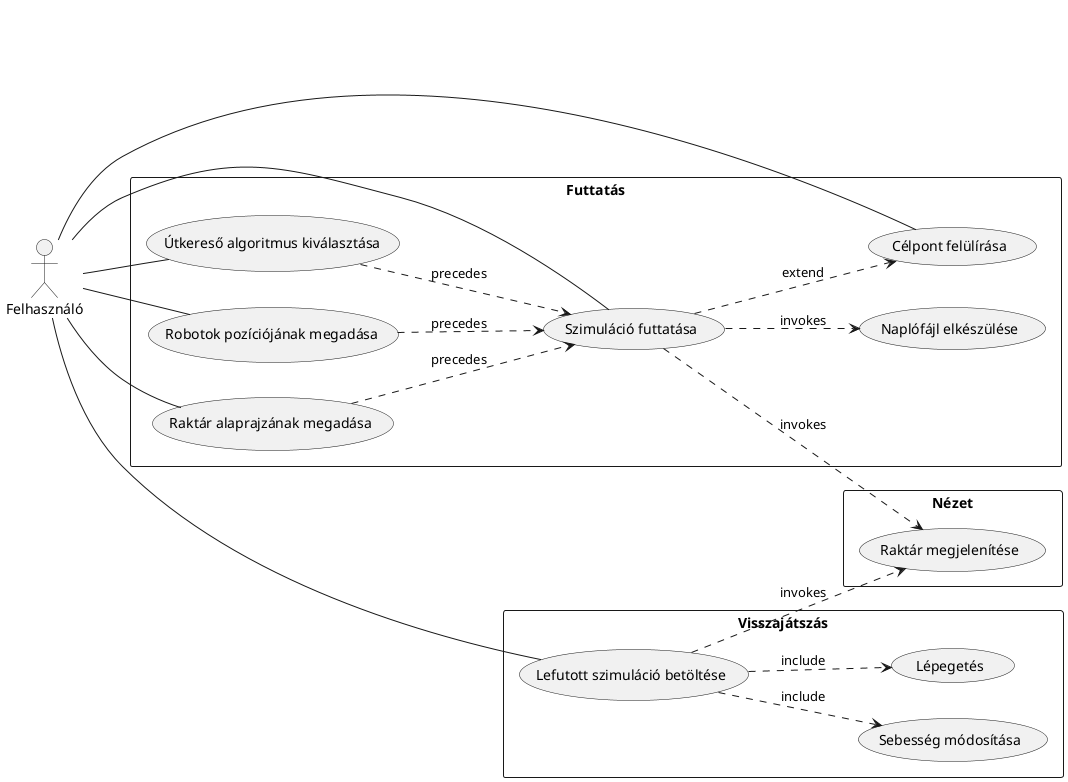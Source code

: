 @startuml usecase
left to right direction
skinparam monochrome false
actor U as "Felhasználó"

rectangle Futtatás {
  U -- (Szimuláció futtatása)
  U -- (Robotok pozíciójának megadása)
  U -- (Raktár alaprajzának megadása)
  U -- (Útkereső algoritmus kiválasztása)
  U - (Célpont felülírása)

  (Robotok pozíciójának megadása) .-> (Szimuláció futtatása) : precedes
  (Raktár alaprajzának megadása) .-> (Szimuláció futtatása) : precedes
  (Útkereső algoritmus kiválasztása) .-> (Szimuláció futtatása) : precedes
  (Szimuláció futtatása) .-> (Célpont felülírása) : extend
  (Szimuláció futtatása) .-> (Naplófájl elkészülése) : invokes
}

rectangle Nézet {
  (Szimuláció futtatása) .-> (Raktár megjelenítése) : invokes
}

rectangle Visszajátszás {
  U -- (Lefutott szimuláció betöltése)

  (Lefutott szimuláció betöltése) .-> (Raktár megjelenítése) : invokes
  (Lefutott szimuláció betöltése) .-> (Sebesség módosítása) : include
  (Lefutott szimuláció betöltése) .-> (Lépegetés) : include
}
@enduml